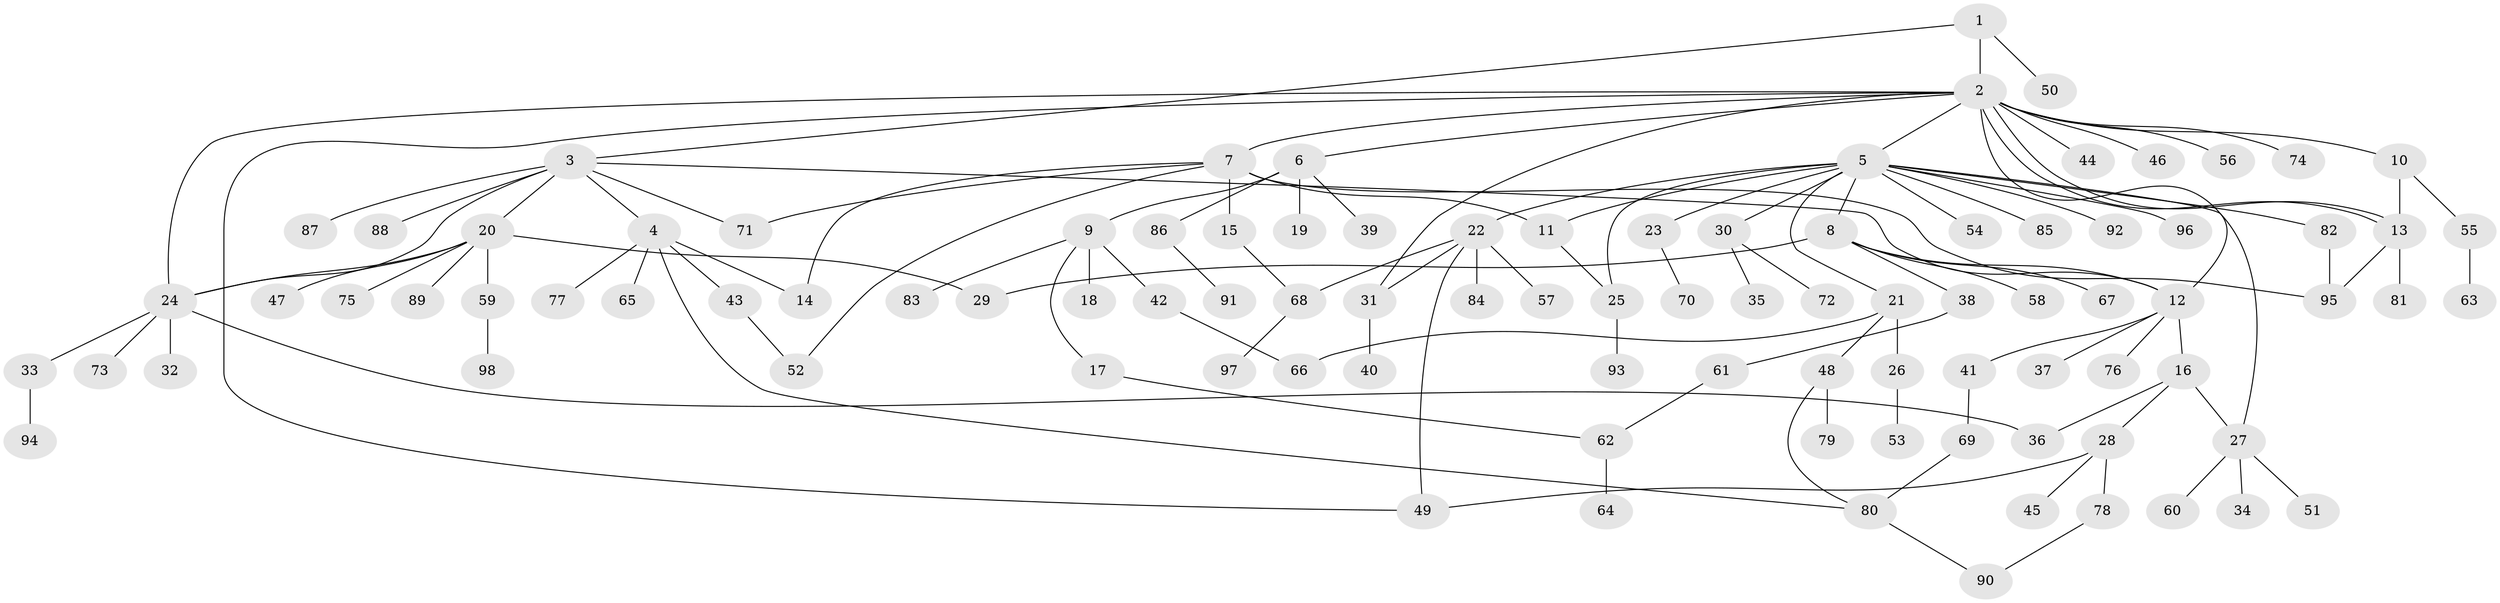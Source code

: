 // coarse degree distribution, {2: 0.2328767123287671, 15: 0.0136986301369863, 12: 0.0273972602739726, 5: 0.0410958904109589, 4: 0.0410958904109589, 7: 0.0410958904109589, 6: 0.0410958904109589, 3: 0.0410958904109589, 1: 0.5205479452054794}
// Generated by graph-tools (version 1.1) at 2025/51/02/27/25 19:51:55]
// undirected, 98 vertices, 122 edges
graph export_dot {
graph [start="1"]
  node [color=gray90,style=filled];
  1;
  2;
  3;
  4;
  5;
  6;
  7;
  8;
  9;
  10;
  11;
  12;
  13;
  14;
  15;
  16;
  17;
  18;
  19;
  20;
  21;
  22;
  23;
  24;
  25;
  26;
  27;
  28;
  29;
  30;
  31;
  32;
  33;
  34;
  35;
  36;
  37;
  38;
  39;
  40;
  41;
  42;
  43;
  44;
  45;
  46;
  47;
  48;
  49;
  50;
  51;
  52;
  53;
  54;
  55;
  56;
  57;
  58;
  59;
  60;
  61;
  62;
  63;
  64;
  65;
  66;
  67;
  68;
  69;
  70;
  71;
  72;
  73;
  74;
  75;
  76;
  77;
  78;
  79;
  80;
  81;
  82;
  83;
  84;
  85;
  86;
  87;
  88;
  89;
  90;
  91;
  92;
  93;
  94;
  95;
  96;
  97;
  98;
  1 -- 2;
  1 -- 3;
  1 -- 50;
  2 -- 5;
  2 -- 6;
  2 -- 7;
  2 -- 10;
  2 -- 12;
  2 -- 13;
  2 -- 13;
  2 -- 24;
  2 -- 31;
  2 -- 44;
  2 -- 46;
  2 -- 49;
  2 -- 56;
  2 -- 74;
  3 -- 4;
  3 -- 12;
  3 -- 20;
  3 -- 24;
  3 -- 71;
  3 -- 87;
  3 -- 88;
  4 -- 14;
  4 -- 43;
  4 -- 65;
  4 -- 77;
  4 -- 80;
  5 -- 8;
  5 -- 11;
  5 -- 21;
  5 -- 22;
  5 -- 23;
  5 -- 25;
  5 -- 27;
  5 -- 30;
  5 -- 54;
  5 -- 82;
  5 -- 85;
  5 -- 92;
  5 -- 96;
  6 -- 9;
  6 -- 19;
  6 -- 39;
  6 -- 86;
  7 -- 11;
  7 -- 14;
  7 -- 15;
  7 -- 52;
  7 -- 71;
  7 -- 95;
  8 -- 12;
  8 -- 29;
  8 -- 38;
  8 -- 58;
  8 -- 67;
  9 -- 17;
  9 -- 18;
  9 -- 42;
  9 -- 83;
  10 -- 13;
  10 -- 55;
  11 -- 25;
  12 -- 16;
  12 -- 37;
  12 -- 41;
  12 -- 76;
  13 -- 81;
  13 -- 95;
  15 -- 68;
  16 -- 27;
  16 -- 28;
  16 -- 36;
  17 -- 62;
  20 -- 24;
  20 -- 29;
  20 -- 47;
  20 -- 59;
  20 -- 75;
  20 -- 89;
  21 -- 26;
  21 -- 48;
  21 -- 66;
  22 -- 31;
  22 -- 49;
  22 -- 57;
  22 -- 68;
  22 -- 84;
  23 -- 70;
  24 -- 32;
  24 -- 33;
  24 -- 36;
  24 -- 73;
  25 -- 93;
  26 -- 53;
  27 -- 34;
  27 -- 51;
  27 -- 60;
  28 -- 45;
  28 -- 49;
  28 -- 78;
  30 -- 35;
  30 -- 72;
  31 -- 40;
  33 -- 94;
  38 -- 61;
  41 -- 69;
  42 -- 66;
  43 -- 52;
  48 -- 79;
  48 -- 80;
  55 -- 63;
  59 -- 98;
  61 -- 62;
  62 -- 64;
  68 -- 97;
  69 -- 80;
  78 -- 90;
  80 -- 90;
  82 -- 95;
  86 -- 91;
}
